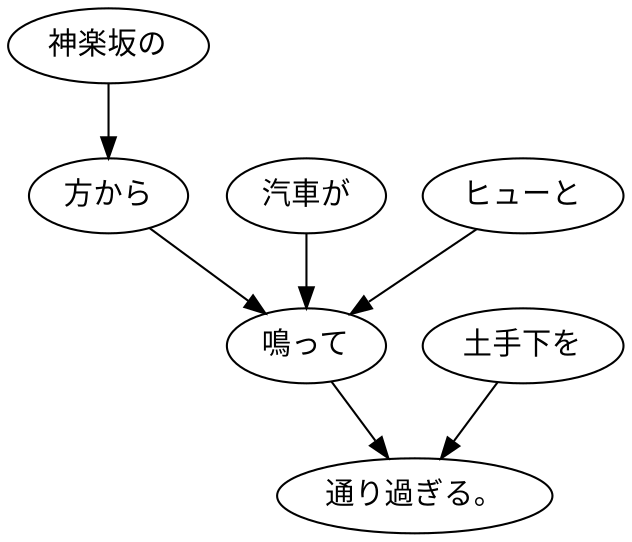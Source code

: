 digraph graph1060 {
	node0 [label="神楽坂の"];
	node1 [label="方から"];
	node2 [label="汽車が"];
	node3 [label="ヒューと"];
	node4 [label="鳴って"];
	node5 [label="土手下を"];
	node6 [label="通り過ぎる。"];
	node0 -> node1;
	node1 -> node4;
	node2 -> node4;
	node3 -> node4;
	node4 -> node6;
	node5 -> node6;
}
